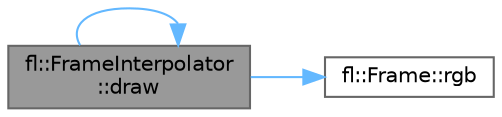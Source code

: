 digraph "fl::FrameInterpolator::draw"
{
 // LATEX_PDF_SIZE
  bgcolor="transparent";
  edge [fontname=Helvetica,fontsize=10,labelfontname=Helvetica,labelfontsize=10];
  node [fontname=Helvetica,fontsize=10,shape=box,height=0.2,width=0.4];
  rankdir="LR";
  Node1 [id="Node000001",label="fl::FrameInterpolator\l::draw",height=0.2,width=0.4,color="gray40", fillcolor="grey60", style="filled", fontcolor="black",tooltip=" "];
  Node1 -> Node1 [id="edge1_Node000001_Node000001",color="steelblue1",style="solid",tooltip=" "];
  Node1 -> Node2 [id="edge2_Node000001_Node000002",color="steelblue1",style="solid",tooltip=" "];
  Node2 [id="Node000002",label="fl::Frame::rgb",height=0.2,width=0.4,color="grey40", fillcolor="white", style="filled",URL="$d1/de0/classfl_1_1_frame_af87085697e2f19076fa6cd89d995501b.html#af87085697e2f19076fa6cd89d995501b",tooltip=" "];
}
